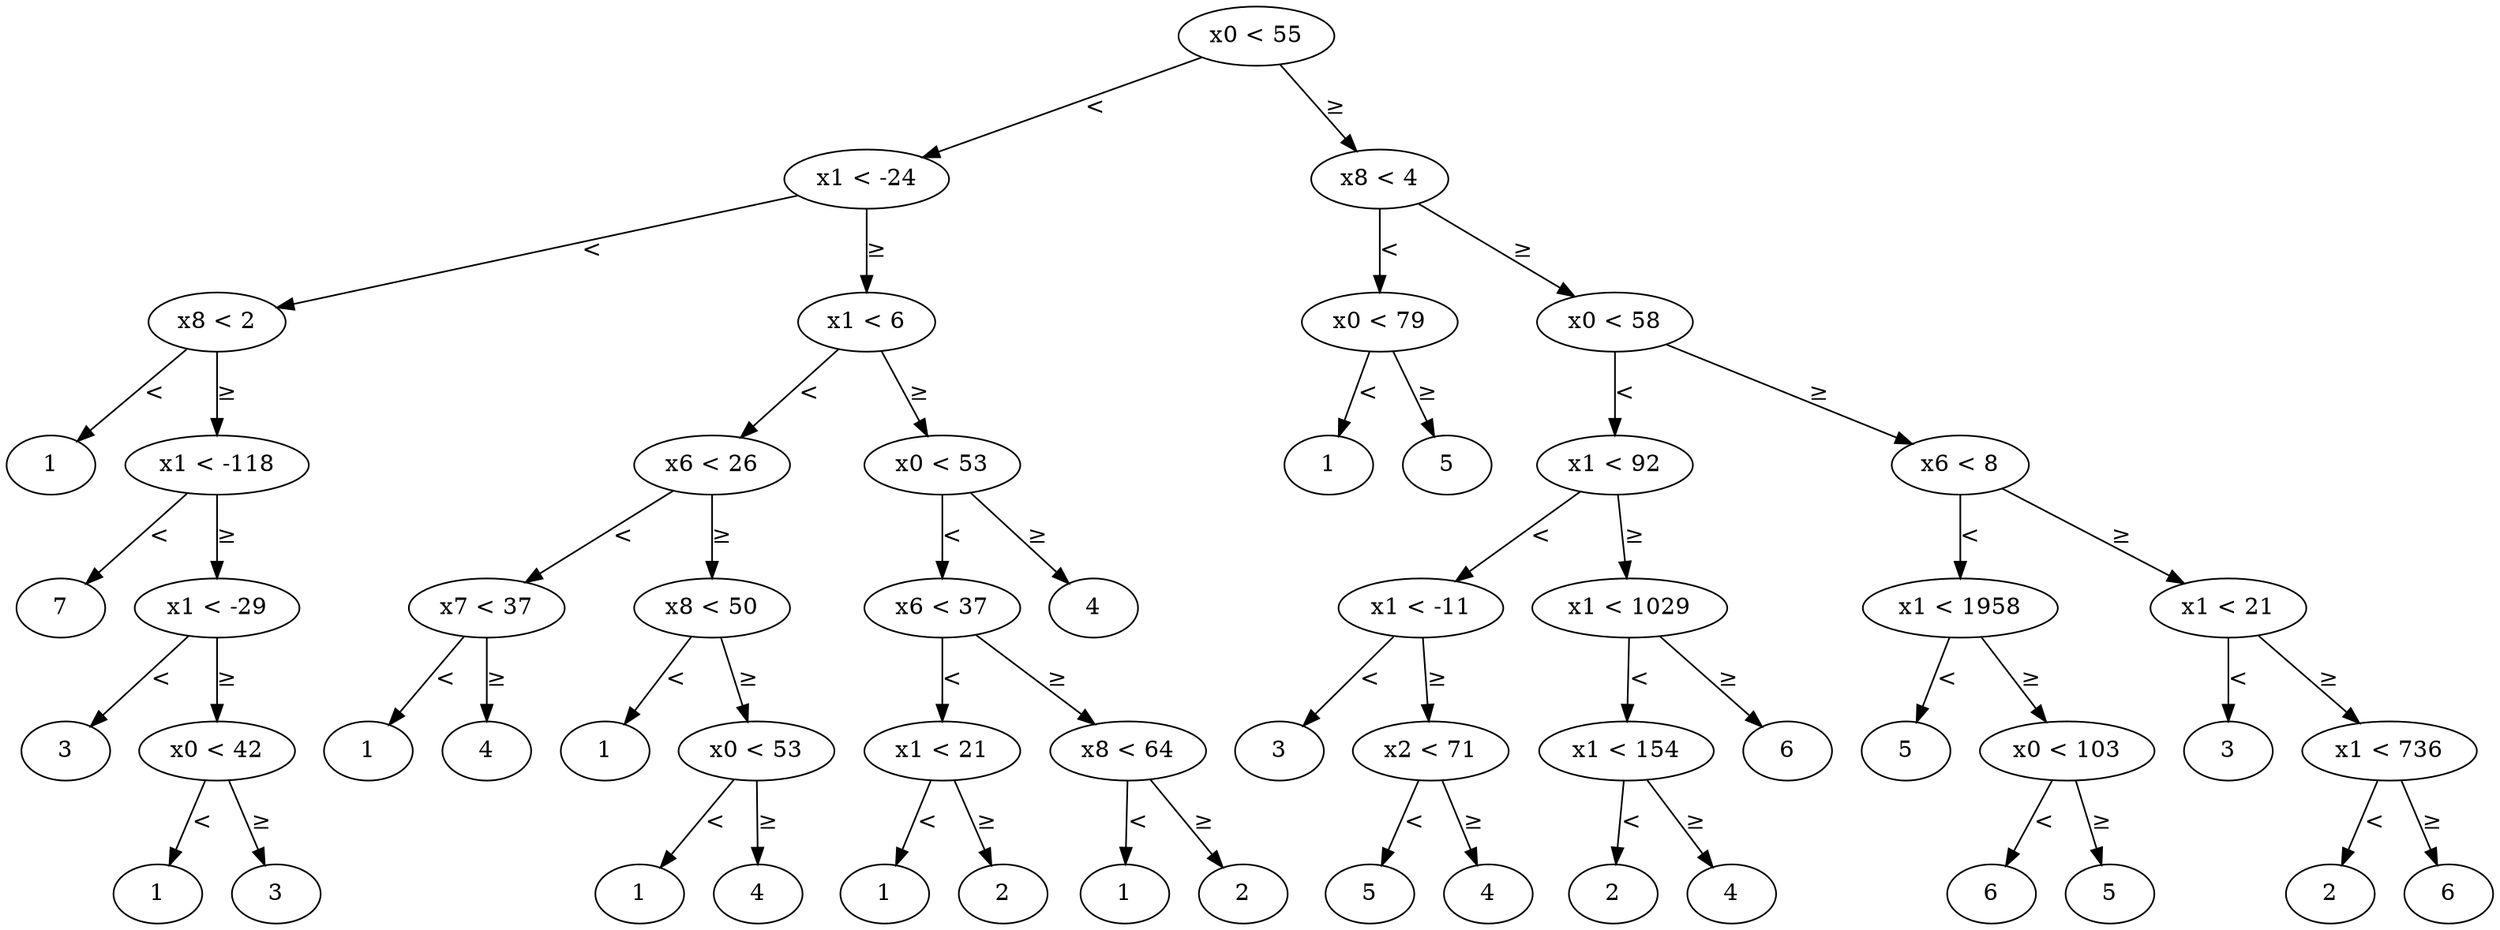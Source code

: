 digraph dtree{
n3 [label = "1"] ;
n5 [label = "7"] ;
n7 [label = "3"] ;
n9 [label = "1"] ;
n10 [label = "3"] ;
n8 [label = "x0 < 42"] ;
n8 -> n9 [label = "<"] ;
n8 -> n10 [label = "≥"] ;
n6 [label = "x1 < -29"] ;
n6 -> n7 [label = "<"] ;
n6 -> n8 [label = "≥"] ;
n4 [label = "x1 < -118"] ;
n4 -> n5 [label = "<"] ;
n4 -> n6 [label = "≥"] ;
n2 [label = "x8 < 2"] ;
n2 -> n3 [label = "<"] ;
n2 -> n4 [label = "≥"] ;
n14 [label = "1"] ;
n15 [label = "4"] ;
n13 [label = "x7 < 37"] ;
n13 -> n14 [label = "<"] ;
n13 -> n15 [label = "≥"] ;
n17 [label = "1"] ;
n19 [label = "1"] ;
n20 [label = "4"] ;
n18 [label = "x0 < 53"] ;
n18 -> n19 [label = "<"] ;
n18 -> n20 [label = "≥"] ;
n16 [label = "x8 < 50"] ;
n16 -> n17 [label = "<"] ;
n16 -> n18 [label = "≥"] ;
n12 [label = "x6 < 26"] ;
n12 -> n13 [label = "<"] ;
n12 -> n16 [label = "≥"] ;
n24 [label = "1"] ;
n25 [label = "2"] ;
n23 [label = "x1 < 21"] ;
n23 -> n24 [label = "<"] ;
n23 -> n25 [label = "≥"] ;
n27 [label = "1"] ;
n28 [label = "2"] ;
n26 [label = "x8 < 64"] ;
n26 -> n27 [label = "<"] ;
n26 -> n28 [label = "≥"] ;
n22 [label = "x6 < 37"] ;
n22 -> n23 [label = "<"] ;
n22 -> n26 [label = "≥"] ;
n29 [label = "4"] ;
n21 [label = "x0 < 53"] ;
n21 -> n22 [label = "<"] ;
n21 -> n29 [label = "≥"] ;
n11 [label = "x1 < 6"] ;
n11 -> n12 [label = "<"] ;
n11 -> n21 [label = "≥"] ;
n1 [label = "x1 < -24"] ;
n1 -> n2 [label = "<"] ;
n1 -> n11 [label = "≥"] ;
n32 [label = "1"] ;
n33 [label = "5"] ;
n31 [label = "x0 < 79"] ;
n31 -> n32 [label = "<"] ;
n31 -> n33 [label = "≥"] ;
n37 [label = "3"] ;
n39 [label = "5"] ;
n40 [label = "4"] ;
n38 [label = "x2 < 71"] ;
n38 -> n39 [label = "<"] ;
n38 -> n40 [label = "≥"] ;
n36 [label = "x1 < -11"] ;
n36 -> n37 [label = "<"] ;
n36 -> n38 [label = "≥"] ;
n43 [label = "2"] ;
n44 [label = "4"] ;
n42 [label = "x1 < 154"] ;
n42 -> n43 [label = "<"] ;
n42 -> n44 [label = "≥"] ;
n45 [label = "6"] ;
n41 [label = "x1 < 1029"] ;
n41 -> n42 [label = "<"] ;
n41 -> n45 [label = "≥"] ;
n35 [label = "x1 < 92"] ;
n35 -> n36 [label = "<"] ;
n35 -> n41 [label = "≥"] ;
n48 [label = "5"] ;
n50 [label = "6"] ;
n51 [label = "5"] ;
n49 [label = "x0 < 103"] ;
n49 -> n50 [label = "<"] ;
n49 -> n51 [label = "≥"] ;
n47 [label = "x1 < 1958"] ;
n47 -> n48 [label = "<"] ;
n47 -> n49 [label = "≥"] ;
n53 [label = "3"] ;
n55 [label = "2"] ;
n56 [label = "6"] ;
n54 [label = "x1 < 736"] ;
n54 -> n55 [label = "<"] ;
n54 -> n56 [label = "≥"] ;
n52 [label = "x1 < 21"] ;
n52 -> n53 [label = "<"] ;
n52 -> n54 [label = "≥"] ;
n46 [label = "x6 < 8"] ;
n46 -> n47 [label = "<"] ;
n46 -> n52 [label = "≥"] ;
n34 [label = "x0 < 58"] ;
n34 -> n35 [label = "<"] ;
n34 -> n46 [label = "≥"] ;
n30 [label = "x8 < 4"] ;
n30 -> n31 [label = "<"] ;
n30 -> n34 [label = "≥"] ;
n0 [label = "x0 < 55"] ;
n0 -> n1 [label = "<"] ;
n0 -> n30 [label = "≥"] ;
}
